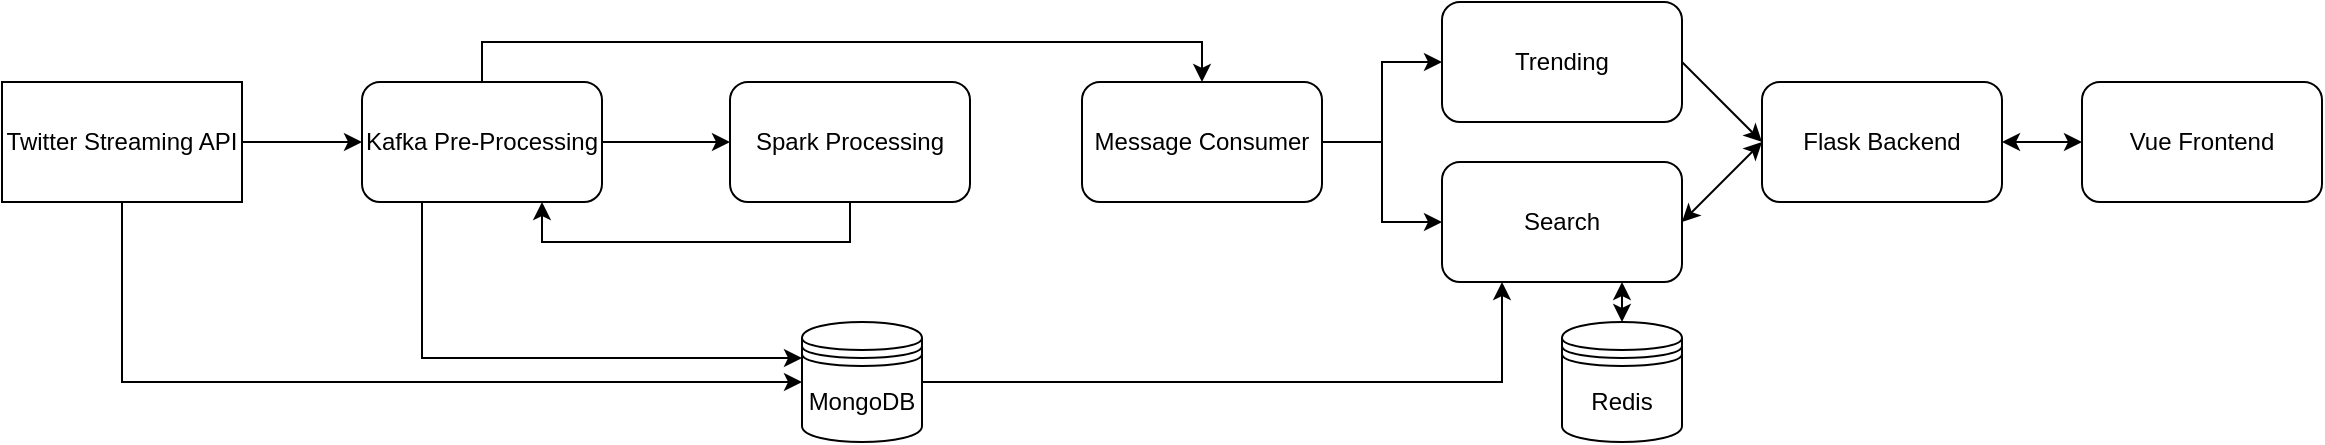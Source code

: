 <mxfile version="15.7.4" type="github">
  <diagram id="lZiy0iLzy_MYxIfIbjXl" name="Page-1">
    <mxGraphModel dx="1207" dy="515" grid="1" gridSize="10" guides="1" tooltips="1" connect="1" arrows="1" fold="1" page="1" pageScale="1" pageWidth="827" pageHeight="1169" math="0" shadow="0">
      <root>
        <mxCell id="0" />
        <mxCell id="1" parent="0" />
        <mxCell id="AnlLIFib7zOeCQXsE0wH-6" style="edgeStyle=orthogonalEdgeStyle;rounded=0;orthogonalLoop=1;jettySize=auto;html=1;exitX=1;exitY=0.5;exitDx=0;exitDy=0;entryX=0;entryY=0.5;entryDx=0;entryDy=0;shadow=0;strokeColor=#000000;fillColor=#000000;" edge="1" parent="1" source="AnlLIFib7zOeCQXsE0wH-3" target="AnlLIFib7zOeCQXsE0wH-5">
          <mxGeometry relative="1" as="geometry" />
        </mxCell>
        <mxCell id="AnlLIFib7zOeCQXsE0wH-9" style="edgeStyle=orthogonalEdgeStyle;rounded=0;orthogonalLoop=1;jettySize=auto;html=1;exitX=0.5;exitY=0;exitDx=0;exitDy=0;entryX=0.5;entryY=0;entryDx=0;entryDy=0;shadow=0;strokeColor=#000000;fillColor=#000000;" edge="1" parent="1" source="AnlLIFib7zOeCQXsE0wH-3" target="AnlLIFib7zOeCQXsE0wH-8">
          <mxGeometry relative="1" as="geometry" />
        </mxCell>
        <mxCell id="AnlLIFib7zOeCQXsE0wH-26" style="edgeStyle=orthogonalEdgeStyle;rounded=0;orthogonalLoop=1;jettySize=auto;html=1;exitX=0.25;exitY=1;exitDx=0;exitDy=0;entryX=0;entryY=0.3;entryDx=0;entryDy=0;shadow=0;strokeColor=#000000;fillColor=#000000;" edge="1" parent="1" source="AnlLIFib7zOeCQXsE0wH-3" target="AnlLIFib7zOeCQXsE0wH-12">
          <mxGeometry relative="1" as="geometry" />
        </mxCell>
        <mxCell id="AnlLIFib7zOeCQXsE0wH-3" value="Kafka Pre-Processing" style="rounded=1;whiteSpace=wrap;html=1;" vertex="1" parent="1">
          <mxGeometry x="230" y="160" width="120" height="60" as="geometry" />
        </mxCell>
        <mxCell id="AnlLIFib7zOeCQXsE0wH-25" style="edgeStyle=orthogonalEdgeStyle;rounded=0;orthogonalLoop=1;jettySize=auto;html=1;exitX=0.5;exitY=1;exitDx=0;exitDy=0;entryX=0.75;entryY=1;entryDx=0;entryDy=0;shadow=0;strokeColor=#000000;fillColor=#000000;" edge="1" parent="1" source="AnlLIFib7zOeCQXsE0wH-5" target="AnlLIFib7zOeCQXsE0wH-3">
          <mxGeometry relative="1" as="geometry">
            <Array as="points">
              <mxPoint x="474" y="240" />
              <mxPoint x="320" y="240" />
            </Array>
          </mxGeometry>
        </mxCell>
        <mxCell id="AnlLIFib7zOeCQXsE0wH-5" value="Spark Processing" style="rounded=1;whiteSpace=wrap;html=1;" vertex="1" parent="1">
          <mxGeometry x="414" y="160" width="120" height="60" as="geometry" />
        </mxCell>
        <mxCell id="AnlLIFib7zOeCQXsE0wH-23" style="edgeStyle=orthogonalEdgeStyle;rounded=0;orthogonalLoop=1;jettySize=auto;html=1;exitX=1;exitY=0.5;exitDx=0;exitDy=0;entryX=0;entryY=0.5;entryDx=0;entryDy=0;shadow=0;strokeColor=#000000;fillColor=#000000;" edge="1" parent="1" source="AnlLIFib7zOeCQXsE0wH-8" target="AnlLIFib7zOeCQXsE0wH-21">
          <mxGeometry relative="1" as="geometry" />
        </mxCell>
        <mxCell id="AnlLIFib7zOeCQXsE0wH-24" style="edgeStyle=orthogonalEdgeStyle;rounded=0;orthogonalLoop=1;jettySize=auto;html=1;exitX=1;exitY=0.5;exitDx=0;exitDy=0;entryX=0;entryY=0.5;entryDx=0;entryDy=0;shadow=0;strokeColor=#000000;fillColor=#000000;" edge="1" parent="1" source="AnlLIFib7zOeCQXsE0wH-8" target="AnlLIFib7zOeCQXsE0wH-22">
          <mxGeometry relative="1" as="geometry" />
        </mxCell>
        <mxCell id="AnlLIFib7zOeCQXsE0wH-8" value="Message Consumer" style="rounded=1;whiteSpace=wrap;html=1;" vertex="1" parent="1">
          <mxGeometry x="590" y="160" width="120" height="60" as="geometry" />
        </mxCell>
        <mxCell id="AnlLIFib7zOeCQXsE0wH-36" style="edgeStyle=orthogonalEdgeStyle;rounded=0;orthogonalLoop=1;jettySize=auto;html=1;exitX=1;exitY=0.5;exitDx=0;exitDy=0;entryX=0.25;entryY=1;entryDx=0;entryDy=0;shadow=0;strokeColor=#000000;fillColor=#000000;" edge="1" parent="1" source="AnlLIFib7zOeCQXsE0wH-12" target="AnlLIFib7zOeCQXsE0wH-22">
          <mxGeometry relative="1" as="geometry" />
        </mxCell>
        <mxCell id="AnlLIFib7zOeCQXsE0wH-12" value="MongoDB" style="shape=datastore;whiteSpace=wrap;html=1;" vertex="1" parent="1">
          <mxGeometry x="450" y="280" width="60" height="60" as="geometry" />
        </mxCell>
        <mxCell id="AnlLIFib7zOeCQXsE0wH-19" style="edgeStyle=orthogonalEdgeStyle;rounded=0;orthogonalLoop=1;jettySize=auto;html=1;exitX=1;exitY=0.5;exitDx=0;exitDy=0;entryX=0;entryY=0.5;entryDx=0;entryDy=0;shadow=0;strokeColor=#000000;fillColor=#000000;" edge="1" parent="1" source="AnlLIFib7zOeCQXsE0wH-17" target="AnlLIFib7zOeCQXsE0wH-3">
          <mxGeometry relative="1" as="geometry" />
        </mxCell>
        <mxCell id="AnlLIFib7zOeCQXsE0wH-20" style="edgeStyle=orthogonalEdgeStyle;rounded=0;orthogonalLoop=1;jettySize=auto;html=1;exitX=0.5;exitY=1;exitDx=0;exitDy=0;entryX=0;entryY=0.5;entryDx=0;entryDy=0;shadow=0;strokeColor=#000000;fillColor=#000000;" edge="1" parent="1" source="AnlLIFib7zOeCQXsE0wH-17" target="AnlLIFib7zOeCQXsE0wH-12">
          <mxGeometry relative="1" as="geometry" />
        </mxCell>
        <mxCell id="AnlLIFib7zOeCQXsE0wH-17" value="Twitter Streaming API" style="rounded=0;whiteSpace=wrap;html=1;" vertex="1" parent="1">
          <mxGeometry x="50" y="160" width="120" height="60" as="geometry" />
        </mxCell>
        <mxCell id="AnlLIFib7zOeCQXsE0wH-21" value="Trending" style="rounded=1;whiteSpace=wrap;html=1;" vertex="1" parent="1">
          <mxGeometry x="770" y="120" width="120" height="60" as="geometry" />
        </mxCell>
        <mxCell id="AnlLIFib7zOeCQXsE0wH-22" value="Search" style="rounded=1;whiteSpace=wrap;html=1;" vertex="1" parent="1">
          <mxGeometry x="770" y="200" width="120" height="60" as="geometry" />
        </mxCell>
        <mxCell id="AnlLIFib7zOeCQXsE0wH-31" value="Redis" style="shape=datastore;whiteSpace=wrap;html=1;" vertex="1" parent="1">
          <mxGeometry x="830" y="280" width="60" height="60" as="geometry" />
        </mxCell>
        <mxCell id="AnlLIFib7zOeCQXsE0wH-38" value="" style="endArrow=classic;startArrow=classic;html=1;rounded=0;shadow=0;strokeColor=#000000;fillColor=#000000;entryX=0.75;entryY=1;entryDx=0;entryDy=0;exitX=0.5;exitY=0;exitDx=0;exitDy=0;" edge="1" parent="1" source="AnlLIFib7zOeCQXsE0wH-31" target="AnlLIFib7zOeCQXsE0wH-22">
          <mxGeometry width="50" height="50" relative="1" as="geometry">
            <mxPoint x="870" y="270" as="sourcePoint" />
            <mxPoint x="890" y="260" as="targetPoint" />
          </mxGeometry>
        </mxCell>
        <mxCell id="AnlLIFib7zOeCQXsE0wH-39" value="Flask Backend" style="rounded=1;whiteSpace=wrap;html=1;" vertex="1" parent="1">
          <mxGeometry x="930" y="160" width="120" height="60" as="geometry" />
        </mxCell>
        <mxCell id="AnlLIFib7zOeCQXsE0wH-41" value="" style="endArrow=classic;startArrow=classic;html=1;rounded=0;shadow=0;strokeColor=#000000;fillColor=#000000;entryX=0;entryY=0.5;entryDx=0;entryDy=0;exitX=1;exitY=0.5;exitDx=0;exitDy=0;" edge="1" parent="1" source="AnlLIFib7zOeCQXsE0wH-22" target="AnlLIFib7zOeCQXsE0wH-39">
          <mxGeometry width="50" height="50" relative="1" as="geometry">
            <mxPoint x="890" y="270" as="sourcePoint" />
            <mxPoint x="940" y="220" as="targetPoint" />
          </mxGeometry>
        </mxCell>
        <mxCell id="AnlLIFib7zOeCQXsE0wH-42" value="" style="endArrow=classic;html=1;rounded=0;shadow=0;strokeColor=#000000;fillColor=#000000;exitX=1;exitY=0.5;exitDx=0;exitDy=0;entryX=0;entryY=0.5;entryDx=0;entryDy=0;" edge="1" parent="1" source="AnlLIFib7zOeCQXsE0wH-21" target="AnlLIFib7zOeCQXsE0wH-39">
          <mxGeometry width="50" height="50" relative="1" as="geometry">
            <mxPoint x="910" y="110" as="sourcePoint" />
            <mxPoint x="960" y="60" as="targetPoint" />
          </mxGeometry>
        </mxCell>
        <mxCell id="AnlLIFib7zOeCQXsE0wH-43" value="Vue Frontend" style="rounded=1;whiteSpace=wrap;html=1;" vertex="1" parent="1">
          <mxGeometry x="1090" y="160" width="120" height="60" as="geometry" />
        </mxCell>
        <mxCell id="AnlLIFib7zOeCQXsE0wH-44" value="" style="endArrow=classic;startArrow=classic;html=1;rounded=0;shadow=0;strokeColor=#000000;fillColor=#000000;exitX=1;exitY=0.5;exitDx=0;exitDy=0;entryX=0;entryY=0.5;entryDx=0;entryDy=0;" edge="1" parent="1" source="AnlLIFib7zOeCQXsE0wH-39" target="AnlLIFib7zOeCQXsE0wH-43">
          <mxGeometry width="50" height="50" relative="1" as="geometry">
            <mxPoint x="1050" y="330" as="sourcePoint" />
            <mxPoint x="1100" y="280" as="targetPoint" />
          </mxGeometry>
        </mxCell>
      </root>
    </mxGraphModel>
  </diagram>
</mxfile>
